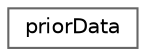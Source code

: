 digraph "Graphical Class Hierarchy"
{
 // LATEX_PDF_SIZE
  bgcolor="transparent";
  edge [fontname=Helvetica,fontsize=10,labelfontname=Helvetica,labelfontsize=10];
  node [fontname=Helvetica,fontsize=10,shape=box,height=0.2,width=0.4];
  rankdir="LR";
  Node0 [label="priorData",height=0.2,width=0.4,color="grey40", fillcolor="white", style="filled",URL="$structpriorData.html",tooltip=" "];
}
